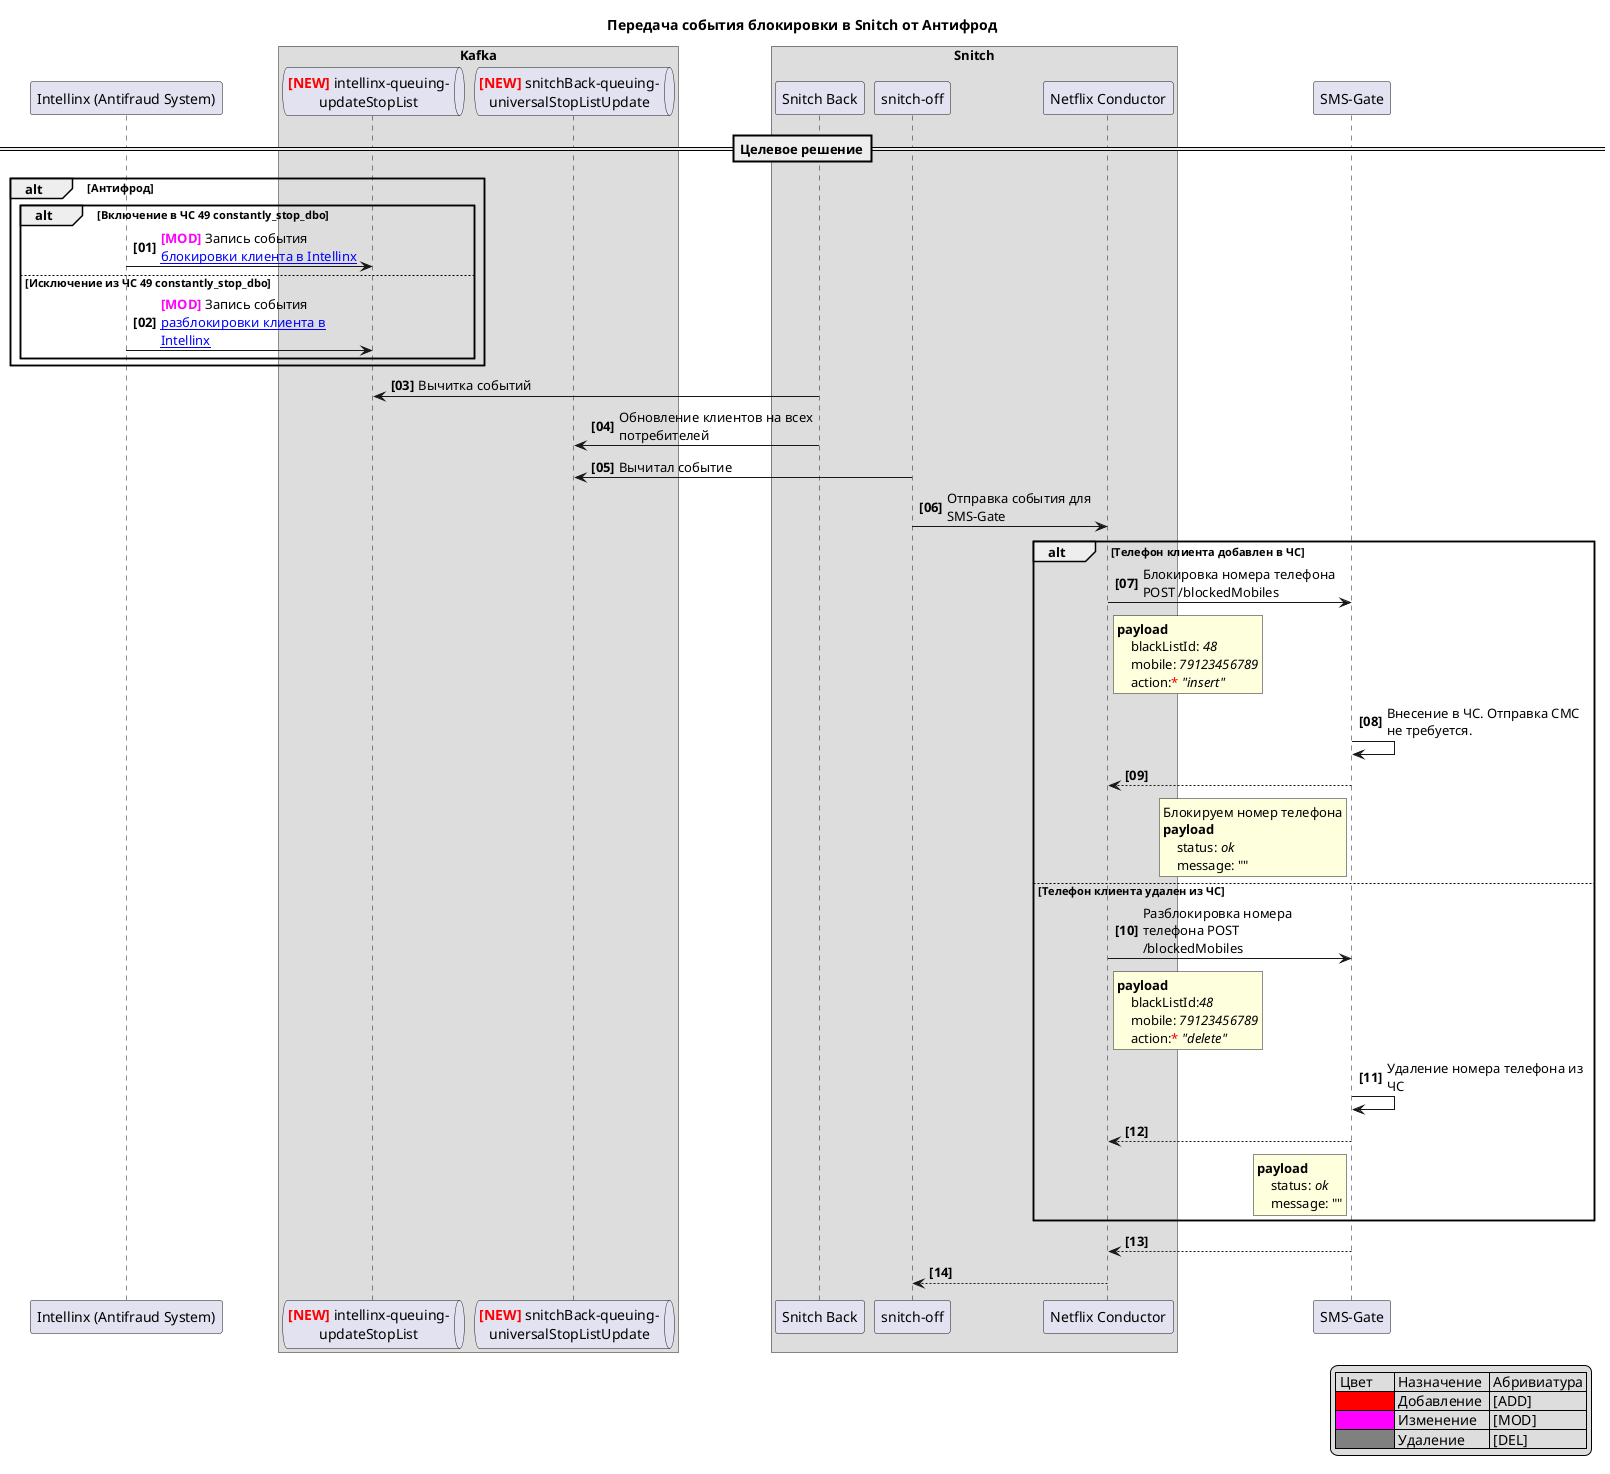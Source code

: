 ﻿'C:\Users\kunil\AppData\Roaming\JetBrains\Rider2022.3\scratches\FL_01.puml
@startuml
autonumber "<b>[00]"
skinparam maxMessageSize 200
hide unlinked

participant "SmartData" as SmartData
participant "Intellinx (Antifraud System)" as Intellinx
box "Kafka"
    queue "<color:red>**[NEW]**</color> ufo-queuing-\nforceLogoutBlock" as          KafkaUFOBlock
    queue "<color:red>**[NEW]**</color> ufo-queuing-\nforceLogoutUnblock" as        KafkaUFOUnblock
    queue "<color:red>**[NEW]**</color> intellinx-queuing-\nupdateStopList" as      KafkaIntellinx
    queue "<color:red>**[NEW]**</color> smartdata-events-\nforceLogout" as          KafkaSmartData
    queue "<color:red>**[NEW]**</color> netflix-events-\nforceLogout" as            KafkaNetflix
    queue "<color:red>**[NEW]**</color> snitchOff_queuing_\nblackListChecks" as     KafkaSnitchOff
    queue "<color:red>**[NEW]**</color> snitchBack-queuing-\nuniversalStopListUpdate" as KafkaSnitchBackUniversalStopListUpdate
end box


box "Snitch"
    participant "Snitch Back" as            Snitch
    participant "snitch-off" as SnitchOff 
    participant "Netflix Conductor" as      Netflix
end box

participant "SMS-Gate" as               smsgate
actor "Bank Client" as                  client
participant "Ocelot Api Gateway" as     ocelot
participant "myc-auth-server api" as    api

title Передача события блокировки в Snitch от Антифрод
==Целевое решение==
'UFO -> Кафка <- Snitch Back -> Кафка <- Netflix -> SMS-Gate.
alt Антифрод
    alt Включение в ЧС 49 constantly_stop_dbo
        Intellinx -> KafkaIntellinx: <color:magenta>**[MOD]**</color> Запись события [[https://confluence.homecredit.ru/confluence/display/SNIT/intellinx-queuing-updateStopList блокировки клиента в Intellinx]]
    else Исключение из ЧС 49 constantly_stop_dbo
        Intellinx -> KafkaIntellinx: <color:magenta>**[MOD]**</color> Запись события [[https://confluence.homecredit.ru/confluence/display/SNIT/intellinx-queuing-updateStopList разблокировки клиента в Intellinx]]     
    end
end 

Snitch -> KafkaIntellinx: Вычитка событий
Snitch -> KafkaSnitchBackUniversalStopListUpdate: Обновление клиентов на всех потребителей
SnitchOff -> KafkaSnitchBackUniversalStopListUpdate: Вычитал событие
SnitchOff -> Netflix: Отправка события для SMS-Gate

alt Телефон клиента добавлен в ЧС
    Netflix -> smsgate: Блокировка номера телефона POST /blockedMobiles
        rnote right Netflix
            **payload**
                blackListId: //48//
                mobile: //79123456789//
                action:<font color="red">*</font> //"insert"//
        end note
    smsgate -> smsgate: Внесение в ЧС. Отправка СМС не требуется.
    Netflix <-- smsgate:
    rnote left smsgate
        Блокируем номер телефона
        **payload**
            status: //ok//
            message: ""
    end note
else Телефон клиента удален из ЧС
    Netflix -> smsgate: Разблокировка номера телефона POST /blockedMobiles
        rnote right Netflix
            **payload**
                blackListId://48//
                mobile: //79123456789//
                action:<font color="red">*</font> //"delete"//
        end note
    smsgate -> smsgate: Удаление номера телефона из ЧС
    Netflix <-- smsgate:
    rnote left smsgate
        **payload**
            status: //ok//
            message: ""
    end note
end

smsgate --> Netflix
Netflix --> SnitchOff

legend right
    | Цвет      | Назначение  | Абривиатура |
    |<#Red>     | Добавление  | [ADD]       |
    |<#magenta> | Изменение   | [MOD]       |
    |<#gray>    | Удаление    | [DEL]       |
endlegend

@enduml